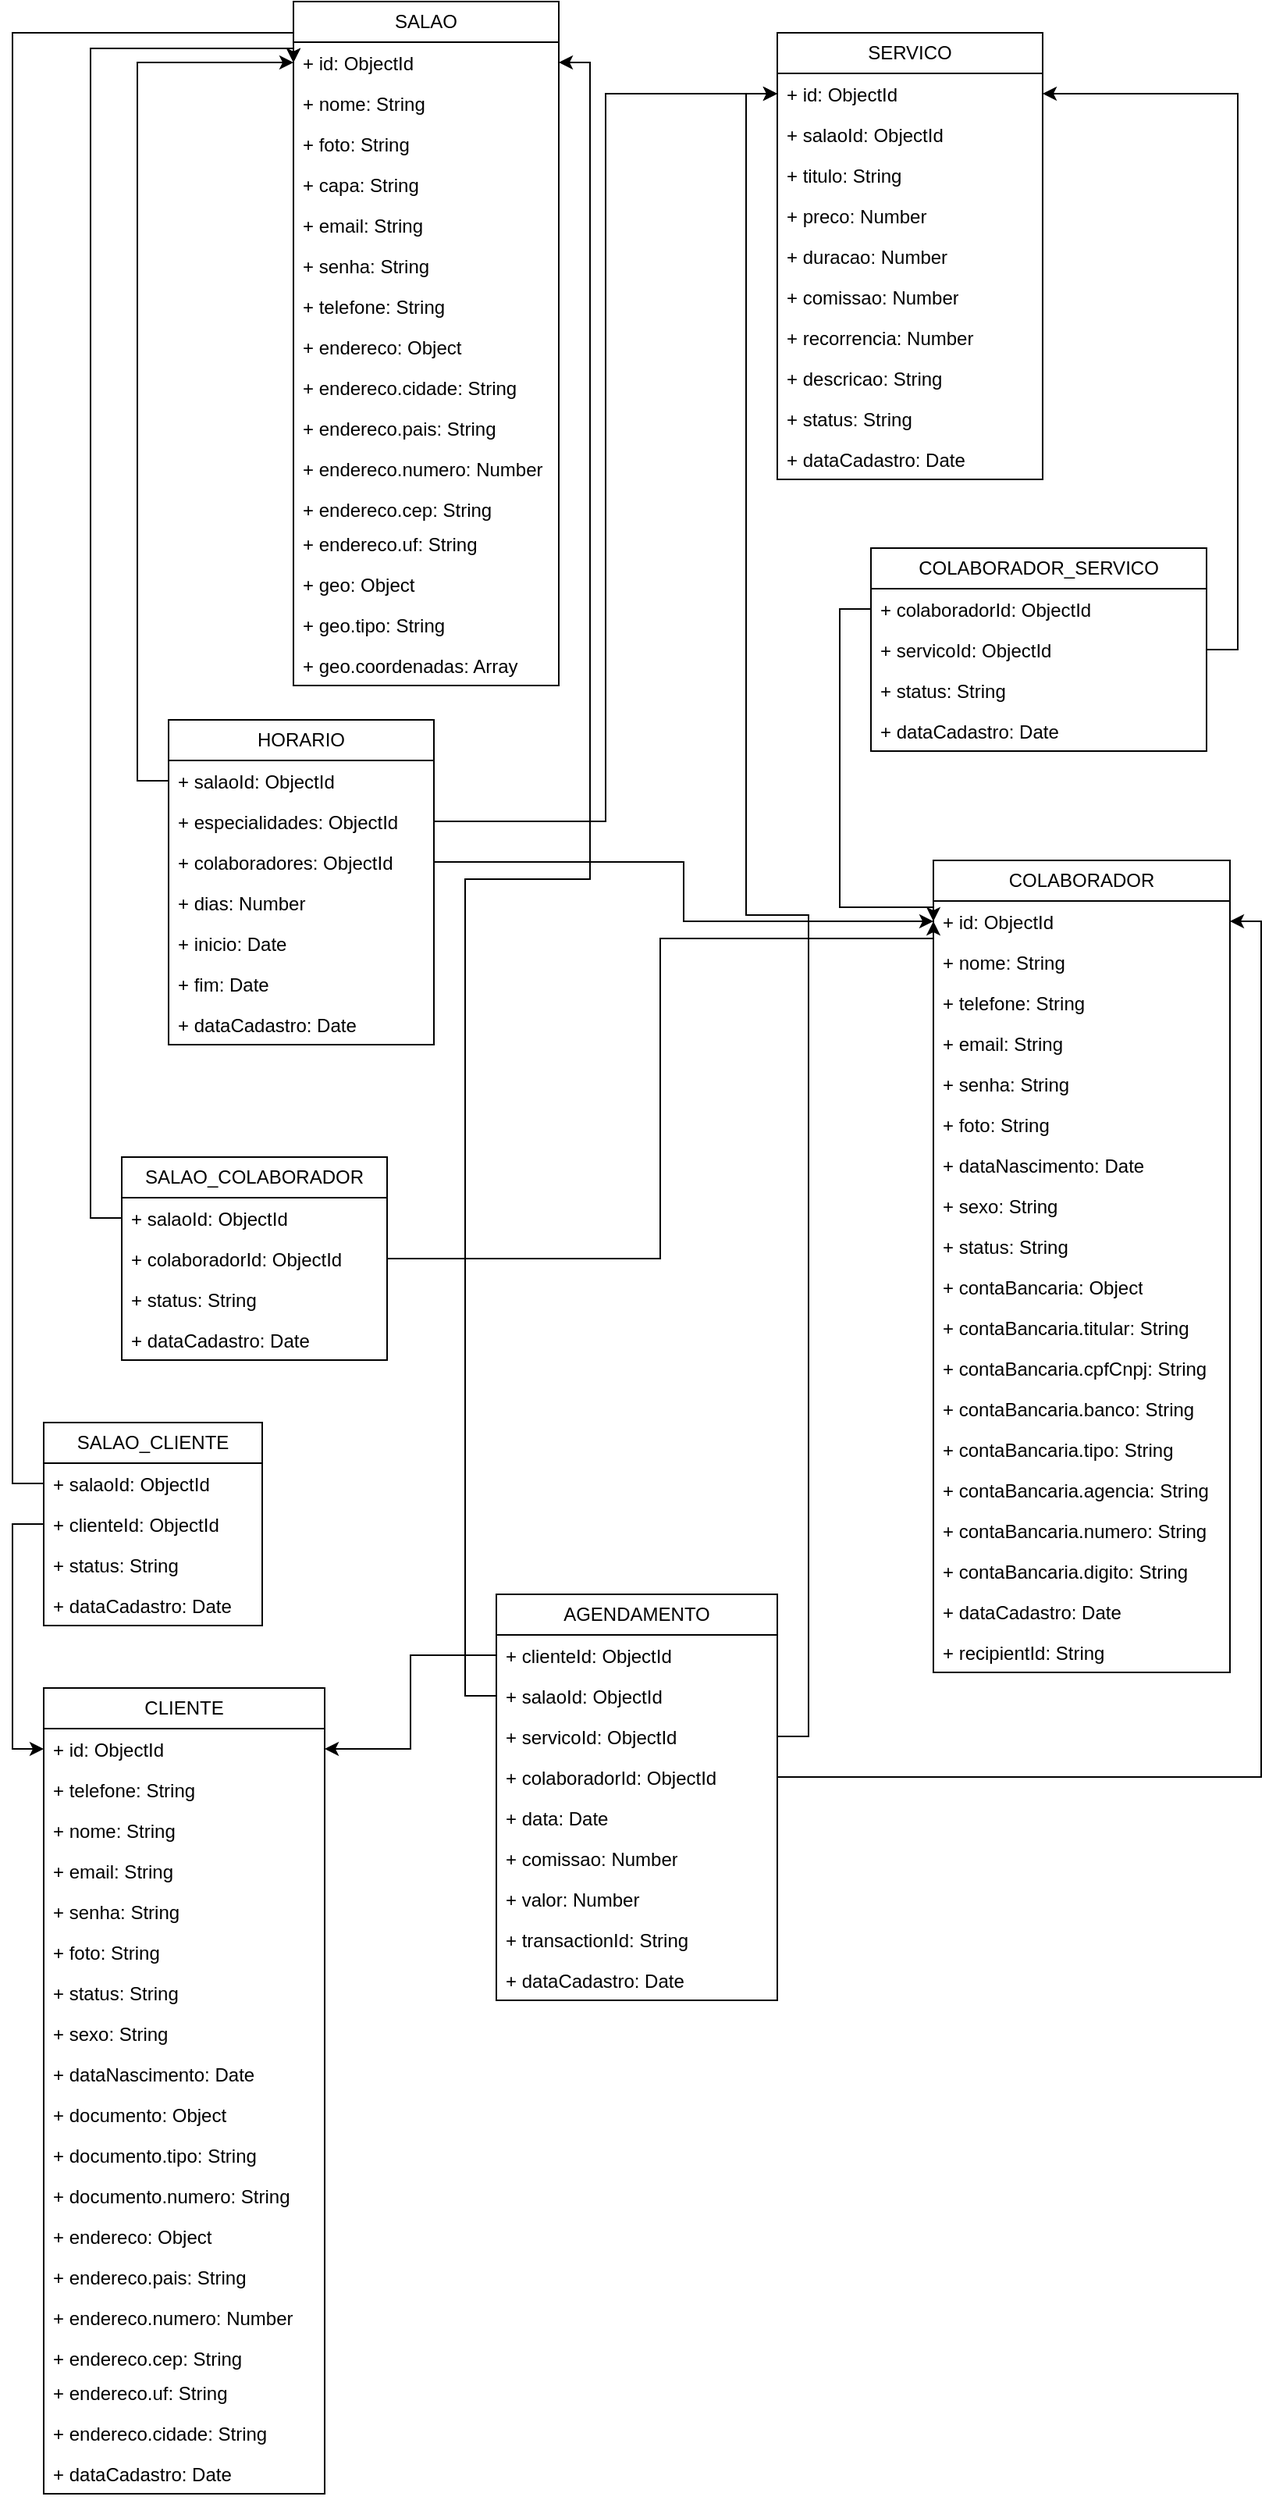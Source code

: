 <mxfile version="23.1.2" type="github">
  <diagram name="Page-1" id="jZWeaTbJpNynJn0eqFki">
    <mxGraphModel dx="1434" dy="786" grid="1" gridSize="10" guides="1" tooltips="1" connect="1" arrows="1" fold="1" page="1" pageScale="1" pageWidth="850" pageHeight="1100" math="0" shadow="0">
      <root>
        <mxCell id="0" />
        <mxCell id="1" parent="0" />
        <mxCell id="UVy5cWFNgjk9qMTo2AFf-1" value="SALAO" style="swimlane;fontStyle=0;childLayout=stackLayout;horizontal=1;startSize=26;fillColor=none;horizontalStack=0;resizeParent=1;resizeParentMax=0;resizeLast=0;collapsible=1;marginBottom=0;whiteSpace=wrap;html=1;" vertex="1" parent="1">
          <mxGeometry x="220" y="10" width="170" height="438" as="geometry" />
        </mxCell>
        <mxCell id="UVy5cWFNgjk9qMTo2AFf-2" value="+ id: ObjectId&lt;br&gt;" style="text;strokeColor=none;fillColor=none;align=left;verticalAlign=top;spacingLeft=4;spacingRight=4;overflow=hidden;rotatable=0;points=[[0,0.5],[1,0.5]];portConstraint=eastwest;whiteSpace=wrap;html=1;" vertex="1" parent="UVy5cWFNgjk9qMTo2AFf-1">
          <mxGeometry y="26" width="170" height="26" as="geometry" />
        </mxCell>
        <mxCell id="UVy5cWFNgjk9qMTo2AFf-3" value="+ nome: String&lt;br&gt;" style="text;strokeColor=none;fillColor=none;align=left;verticalAlign=top;spacingLeft=4;spacingRight=4;overflow=hidden;rotatable=0;points=[[0,0.5],[1,0.5]];portConstraint=eastwest;whiteSpace=wrap;html=1;" vertex="1" parent="UVy5cWFNgjk9qMTo2AFf-1">
          <mxGeometry y="52" width="170" height="26" as="geometry" />
        </mxCell>
        <mxCell id="UVy5cWFNgjk9qMTo2AFf-4" value="+ foto: String" style="text;strokeColor=none;fillColor=none;align=left;verticalAlign=top;spacingLeft=4;spacingRight=4;overflow=hidden;rotatable=0;points=[[0,0.5],[1,0.5]];portConstraint=eastwest;whiteSpace=wrap;html=1;" vertex="1" parent="UVy5cWFNgjk9qMTo2AFf-1">
          <mxGeometry y="78" width="170" height="26" as="geometry" />
        </mxCell>
        <mxCell id="UVy5cWFNgjk9qMTo2AFf-5" value="+ capa: String" style="text;strokeColor=none;fillColor=none;align=left;verticalAlign=top;spacingLeft=4;spacingRight=4;overflow=hidden;rotatable=0;points=[[0,0.5],[1,0.5]];portConstraint=eastwest;whiteSpace=wrap;html=1;" vertex="1" parent="UVy5cWFNgjk9qMTo2AFf-1">
          <mxGeometry y="104" width="170" height="26" as="geometry" />
        </mxCell>
        <mxCell id="UVy5cWFNgjk9qMTo2AFf-6" value="+ email: String" style="text;strokeColor=none;fillColor=none;align=left;verticalAlign=top;spacingLeft=4;spacingRight=4;overflow=hidden;rotatable=0;points=[[0,0.5],[1,0.5]];portConstraint=eastwest;whiteSpace=wrap;html=1;" vertex="1" parent="UVy5cWFNgjk9qMTo2AFf-1">
          <mxGeometry y="130" width="170" height="26" as="geometry" />
        </mxCell>
        <mxCell id="UVy5cWFNgjk9qMTo2AFf-7" value="+ senha: String" style="text;strokeColor=none;fillColor=none;align=left;verticalAlign=top;spacingLeft=4;spacingRight=4;overflow=hidden;rotatable=0;points=[[0,0.5],[1,0.5]];portConstraint=eastwest;whiteSpace=wrap;html=1;" vertex="1" parent="UVy5cWFNgjk9qMTo2AFf-1">
          <mxGeometry y="156" width="170" height="26" as="geometry" />
        </mxCell>
        <mxCell id="UVy5cWFNgjk9qMTo2AFf-8" value="+ telefone: String" style="text;strokeColor=none;fillColor=none;align=left;verticalAlign=top;spacingLeft=4;spacingRight=4;overflow=hidden;rotatable=0;points=[[0,0.5],[1,0.5]];portConstraint=eastwest;whiteSpace=wrap;html=1;" vertex="1" parent="UVy5cWFNgjk9qMTo2AFf-1">
          <mxGeometry y="182" width="170" height="26" as="geometry" />
        </mxCell>
        <mxCell id="UVy5cWFNgjk9qMTo2AFf-9" value="+ endereco: Object" style="text;strokeColor=none;fillColor=none;align=left;verticalAlign=top;spacingLeft=4;spacingRight=4;overflow=hidden;rotatable=0;points=[[0,0.5],[1,0.5]];portConstraint=eastwest;whiteSpace=wrap;html=1;" vertex="1" parent="UVy5cWFNgjk9qMTo2AFf-1">
          <mxGeometry y="208" width="170" height="26" as="geometry" />
        </mxCell>
        <mxCell id="UVy5cWFNgjk9qMTo2AFf-10" value="+ endereco.cidade: String" style="text;strokeColor=none;fillColor=none;align=left;verticalAlign=top;spacingLeft=4;spacingRight=4;overflow=hidden;rotatable=0;points=[[0,0.5],[1,0.5]];portConstraint=eastwest;whiteSpace=wrap;html=1;" vertex="1" parent="UVy5cWFNgjk9qMTo2AFf-1">
          <mxGeometry y="234" width="170" height="26" as="geometry" />
        </mxCell>
        <mxCell id="UVy5cWFNgjk9qMTo2AFf-15" value="+ endereco.pais: String" style="text;strokeColor=none;fillColor=none;align=left;verticalAlign=top;spacingLeft=4;spacingRight=4;overflow=hidden;rotatable=0;points=[[0,0.5],[1,0.5]];portConstraint=eastwest;whiteSpace=wrap;html=1;" vertex="1" parent="UVy5cWFNgjk9qMTo2AFf-1">
          <mxGeometry y="260" width="170" height="26" as="geometry" />
        </mxCell>
        <mxCell id="UVy5cWFNgjk9qMTo2AFf-14" value="+ endereco.numero: Number" style="text;strokeColor=none;fillColor=none;align=left;verticalAlign=top;spacingLeft=4;spacingRight=4;overflow=hidden;rotatable=0;points=[[0,0.5],[1,0.5]];portConstraint=eastwest;whiteSpace=wrap;html=1;" vertex="1" parent="UVy5cWFNgjk9qMTo2AFf-1">
          <mxGeometry y="286" width="170" height="26" as="geometry" />
        </mxCell>
        <mxCell id="UVy5cWFNgjk9qMTo2AFf-13" value="+ endereco.cep: String" style="text;strokeColor=none;fillColor=none;align=left;verticalAlign=top;spacingLeft=4;spacingRight=4;overflow=hidden;rotatable=0;points=[[0,0.5],[1,0.5]];portConstraint=eastwest;whiteSpace=wrap;html=1;" vertex="1" parent="UVy5cWFNgjk9qMTo2AFf-1">
          <mxGeometry y="312" width="170" height="22" as="geometry" />
        </mxCell>
        <mxCell id="UVy5cWFNgjk9qMTo2AFf-12" value="+ endereco.uf: String" style="text;strokeColor=none;fillColor=none;align=left;verticalAlign=top;spacingLeft=4;spacingRight=4;overflow=hidden;rotatable=0;points=[[0,0.5],[1,0.5]];portConstraint=eastwest;whiteSpace=wrap;html=1;" vertex="1" parent="UVy5cWFNgjk9qMTo2AFf-1">
          <mxGeometry y="334" width="170" height="26" as="geometry" />
        </mxCell>
        <mxCell id="UVy5cWFNgjk9qMTo2AFf-16" value="+ geo: Object" style="text;strokeColor=none;fillColor=none;align=left;verticalAlign=top;spacingLeft=4;spacingRight=4;overflow=hidden;rotatable=0;points=[[0,0.5],[1,0.5]];portConstraint=eastwest;whiteSpace=wrap;html=1;" vertex="1" parent="UVy5cWFNgjk9qMTo2AFf-1">
          <mxGeometry y="360" width="170" height="26" as="geometry" />
        </mxCell>
        <mxCell id="UVy5cWFNgjk9qMTo2AFf-17" value="+ geo.tipo: String" style="text;strokeColor=none;fillColor=none;align=left;verticalAlign=top;spacingLeft=4;spacingRight=4;overflow=hidden;rotatable=0;points=[[0,0.5],[1,0.5]];portConstraint=eastwest;whiteSpace=wrap;html=1;" vertex="1" parent="UVy5cWFNgjk9qMTo2AFf-1">
          <mxGeometry y="386" width="170" height="26" as="geometry" />
        </mxCell>
        <mxCell id="UVy5cWFNgjk9qMTo2AFf-18" value="+ geo.coordenadas: Array" style="text;strokeColor=none;fillColor=none;align=left;verticalAlign=top;spacingLeft=4;spacingRight=4;overflow=hidden;rotatable=0;points=[[0,0.5],[1,0.5]];portConstraint=eastwest;whiteSpace=wrap;html=1;" vertex="1" parent="UVy5cWFNgjk9qMTo2AFf-1">
          <mxGeometry y="412" width="170" height="26" as="geometry" />
        </mxCell>
        <mxCell id="UVy5cWFNgjk9qMTo2AFf-19" value="COLABORADOR" style="swimlane;fontStyle=0;childLayout=stackLayout;horizontal=1;startSize=26;fillColor=none;horizontalStack=0;resizeParent=1;resizeParentMax=0;resizeLast=0;collapsible=1;marginBottom=0;whiteSpace=wrap;html=1;" vertex="1" parent="1">
          <mxGeometry x="630" y="560" width="190" height="520" as="geometry" />
        </mxCell>
        <mxCell id="UVy5cWFNgjk9qMTo2AFf-20" value="+ id: ObjectId" style="text;strokeColor=none;fillColor=none;align=left;verticalAlign=top;spacingLeft=4;spacingRight=4;overflow=hidden;rotatable=0;points=[[0,0.5],[1,0.5]];portConstraint=eastwest;whiteSpace=wrap;html=1;" vertex="1" parent="UVy5cWFNgjk9qMTo2AFf-19">
          <mxGeometry y="26" width="190" height="26" as="geometry" />
        </mxCell>
        <mxCell id="UVy5cWFNgjk9qMTo2AFf-21" value="+ nome: String" style="text;strokeColor=none;fillColor=none;align=left;verticalAlign=top;spacingLeft=4;spacingRight=4;overflow=hidden;rotatable=0;points=[[0,0.5],[1,0.5]];portConstraint=eastwest;whiteSpace=wrap;html=1;" vertex="1" parent="UVy5cWFNgjk9qMTo2AFf-19">
          <mxGeometry y="52" width="190" height="26" as="geometry" />
        </mxCell>
        <mxCell id="UVy5cWFNgjk9qMTo2AFf-22" value="+ telefone: String" style="text;strokeColor=none;fillColor=none;align=left;verticalAlign=top;spacingLeft=4;spacingRight=4;overflow=hidden;rotatable=0;points=[[0,0.5],[1,0.5]];portConstraint=eastwest;whiteSpace=wrap;html=1;" vertex="1" parent="UVy5cWFNgjk9qMTo2AFf-19">
          <mxGeometry y="78" width="190" height="26" as="geometry" />
        </mxCell>
        <mxCell id="UVy5cWFNgjk9qMTo2AFf-23" value="+ email: String" style="text;strokeColor=none;fillColor=none;align=left;verticalAlign=top;spacingLeft=4;spacingRight=4;overflow=hidden;rotatable=0;points=[[0,0.5],[1,0.5]];portConstraint=eastwest;whiteSpace=wrap;html=1;" vertex="1" parent="UVy5cWFNgjk9qMTo2AFf-19">
          <mxGeometry y="104" width="190" height="26" as="geometry" />
        </mxCell>
        <mxCell id="UVy5cWFNgjk9qMTo2AFf-24" value="+ senha: String" style="text;strokeColor=none;fillColor=none;align=left;verticalAlign=top;spacingLeft=4;spacingRight=4;overflow=hidden;rotatable=0;points=[[0,0.5],[1,0.5]];portConstraint=eastwest;whiteSpace=wrap;html=1;" vertex="1" parent="UVy5cWFNgjk9qMTo2AFf-19">
          <mxGeometry y="130" width="190" height="26" as="geometry" />
        </mxCell>
        <mxCell id="UVy5cWFNgjk9qMTo2AFf-25" value="+ foto: String" style="text;strokeColor=none;fillColor=none;align=left;verticalAlign=top;spacingLeft=4;spacingRight=4;overflow=hidden;rotatable=0;points=[[0,0.5],[1,0.5]];portConstraint=eastwest;whiteSpace=wrap;html=1;" vertex="1" parent="UVy5cWFNgjk9qMTo2AFf-19">
          <mxGeometry y="156" width="190" height="26" as="geometry" />
        </mxCell>
        <mxCell id="UVy5cWFNgjk9qMTo2AFf-26" value="+ dataNascimento: Date" style="text;strokeColor=none;fillColor=none;align=left;verticalAlign=top;spacingLeft=4;spacingRight=4;overflow=hidden;rotatable=0;points=[[0,0.5],[1,0.5]];portConstraint=eastwest;whiteSpace=wrap;html=1;" vertex="1" parent="UVy5cWFNgjk9qMTo2AFf-19">
          <mxGeometry y="182" width="190" height="26" as="geometry" />
        </mxCell>
        <mxCell id="UVy5cWFNgjk9qMTo2AFf-27" value="+ sexo: String" style="text;strokeColor=none;fillColor=none;align=left;verticalAlign=top;spacingLeft=4;spacingRight=4;overflow=hidden;rotatable=0;points=[[0,0.5],[1,0.5]];portConstraint=eastwest;whiteSpace=wrap;html=1;" vertex="1" parent="UVy5cWFNgjk9qMTo2AFf-19">
          <mxGeometry y="208" width="190" height="26" as="geometry" />
        </mxCell>
        <mxCell id="UVy5cWFNgjk9qMTo2AFf-28" value="+ status: String" style="text;strokeColor=none;fillColor=none;align=left;verticalAlign=top;spacingLeft=4;spacingRight=4;overflow=hidden;rotatable=0;points=[[0,0.5],[1,0.5]];portConstraint=eastwest;whiteSpace=wrap;html=1;" vertex="1" parent="UVy5cWFNgjk9qMTo2AFf-19">
          <mxGeometry y="234" width="190" height="26" as="geometry" />
        </mxCell>
        <mxCell id="UVy5cWFNgjk9qMTo2AFf-29" value="+ contaBancaria: Object" style="text;strokeColor=none;fillColor=none;align=left;verticalAlign=top;spacingLeft=4;spacingRight=4;overflow=hidden;rotatable=0;points=[[0,0.5],[1,0.5]];portConstraint=eastwest;whiteSpace=wrap;html=1;" vertex="1" parent="UVy5cWFNgjk9qMTo2AFf-19">
          <mxGeometry y="260" width="190" height="26" as="geometry" />
        </mxCell>
        <mxCell id="UVy5cWFNgjk9qMTo2AFf-30" value="+ contaBancaria.titular: String" style="text;strokeColor=none;fillColor=none;align=left;verticalAlign=top;spacingLeft=4;spacingRight=4;overflow=hidden;rotatable=0;points=[[0,0.5],[1,0.5]];portConstraint=eastwest;whiteSpace=wrap;html=1;" vertex="1" parent="UVy5cWFNgjk9qMTo2AFf-19">
          <mxGeometry y="286" width="190" height="26" as="geometry" />
        </mxCell>
        <mxCell id="UVy5cWFNgjk9qMTo2AFf-31" value="+ contaBancaria.cpfCnpj: String" style="text;strokeColor=none;fillColor=none;align=left;verticalAlign=top;spacingLeft=4;spacingRight=4;overflow=hidden;rotatable=0;points=[[0,0.5],[1,0.5]];portConstraint=eastwest;whiteSpace=wrap;html=1;" vertex="1" parent="UVy5cWFNgjk9qMTo2AFf-19">
          <mxGeometry y="312" width="190" height="26" as="geometry" />
        </mxCell>
        <mxCell id="UVy5cWFNgjk9qMTo2AFf-32" value="+ contaBancaria.banco: String" style="text;strokeColor=none;fillColor=none;align=left;verticalAlign=top;spacingLeft=4;spacingRight=4;overflow=hidden;rotatable=0;points=[[0,0.5],[1,0.5]];portConstraint=eastwest;whiteSpace=wrap;html=1;" vertex="1" parent="UVy5cWFNgjk9qMTo2AFf-19">
          <mxGeometry y="338" width="190" height="26" as="geometry" />
        </mxCell>
        <mxCell id="UVy5cWFNgjk9qMTo2AFf-33" value="+ contaBancaria.tipo: String" style="text;strokeColor=none;fillColor=none;align=left;verticalAlign=top;spacingLeft=4;spacingRight=4;overflow=hidden;rotatable=0;points=[[0,0.5],[1,0.5]];portConstraint=eastwest;whiteSpace=wrap;html=1;" vertex="1" parent="UVy5cWFNgjk9qMTo2AFf-19">
          <mxGeometry y="364" width="190" height="26" as="geometry" />
        </mxCell>
        <mxCell id="UVy5cWFNgjk9qMTo2AFf-34" value="+ contaBancaria.agencia: String" style="text;strokeColor=none;fillColor=none;align=left;verticalAlign=top;spacingLeft=4;spacingRight=4;overflow=hidden;rotatable=0;points=[[0,0.5],[1,0.5]];portConstraint=eastwest;whiteSpace=wrap;html=1;" vertex="1" parent="UVy5cWFNgjk9qMTo2AFf-19">
          <mxGeometry y="390" width="190" height="26" as="geometry" />
        </mxCell>
        <mxCell id="UVy5cWFNgjk9qMTo2AFf-35" value="+ contaBancaria.numero: String" style="text;strokeColor=none;fillColor=none;align=left;verticalAlign=top;spacingLeft=4;spacingRight=4;overflow=hidden;rotatable=0;points=[[0,0.5],[1,0.5]];portConstraint=eastwest;whiteSpace=wrap;html=1;" vertex="1" parent="UVy5cWFNgjk9qMTo2AFf-19">
          <mxGeometry y="416" width="190" height="26" as="geometry" />
        </mxCell>
        <mxCell id="UVy5cWFNgjk9qMTo2AFf-36" value="+ contaBancaria.digito: String" style="text;strokeColor=none;fillColor=none;align=left;verticalAlign=top;spacingLeft=4;spacingRight=4;overflow=hidden;rotatable=0;points=[[0,0.5],[1,0.5]];portConstraint=eastwest;whiteSpace=wrap;html=1;" vertex="1" parent="UVy5cWFNgjk9qMTo2AFf-19">
          <mxGeometry y="442" width="190" height="26" as="geometry" />
        </mxCell>
        <mxCell id="UVy5cWFNgjk9qMTo2AFf-37" value="+ dataCadastro: Date" style="text;strokeColor=none;fillColor=none;align=left;verticalAlign=top;spacingLeft=4;spacingRight=4;overflow=hidden;rotatable=0;points=[[0,0.5],[1,0.5]];portConstraint=eastwest;whiteSpace=wrap;html=1;" vertex="1" parent="UVy5cWFNgjk9qMTo2AFf-19">
          <mxGeometry y="468" width="190" height="26" as="geometry" />
        </mxCell>
        <mxCell id="UVy5cWFNgjk9qMTo2AFf-38" value="+ recipientId: String" style="text;strokeColor=none;fillColor=none;align=left;verticalAlign=top;spacingLeft=4;spacingRight=4;overflow=hidden;rotatable=0;points=[[0,0.5],[1,0.5]];portConstraint=eastwest;whiteSpace=wrap;html=1;" vertex="1" parent="UVy5cWFNgjk9qMTo2AFf-19">
          <mxGeometry y="494" width="190" height="26" as="geometry" />
        </mxCell>
        <mxCell id="UVy5cWFNgjk9qMTo2AFf-39" value="SERVICO" style="swimlane;fontStyle=0;childLayout=stackLayout;horizontal=1;startSize=26;fillColor=none;horizontalStack=0;resizeParent=1;resizeParentMax=0;resizeLast=0;collapsible=1;marginBottom=0;whiteSpace=wrap;html=1;" vertex="1" parent="1">
          <mxGeometry x="530" y="30" width="170" height="286" as="geometry" />
        </mxCell>
        <mxCell id="UVy5cWFNgjk9qMTo2AFf-40" value="+ id: ObjectId" style="text;strokeColor=none;fillColor=none;align=left;verticalAlign=top;spacingLeft=4;spacingRight=4;overflow=hidden;rotatable=0;points=[[0,0.5],[1,0.5]];portConstraint=eastwest;whiteSpace=wrap;html=1;" vertex="1" parent="UVy5cWFNgjk9qMTo2AFf-39">
          <mxGeometry y="26" width="170" height="26" as="geometry" />
        </mxCell>
        <mxCell id="UVy5cWFNgjk9qMTo2AFf-41" value="+ salaoId: ObjectId" style="text;strokeColor=none;fillColor=none;align=left;verticalAlign=top;spacingLeft=4;spacingRight=4;overflow=hidden;rotatable=0;points=[[0,0.5],[1,0.5]];portConstraint=eastwest;whiteSpace=wrap;html=1;" vertex="1" parent="UVy5cWFNgjk9qMTo2AFf-39">
          <mxGeometry y="52" width="170" height="26" as="geometry" />
        </mxCell>
        <mxCell id="UVy5cWFNgjk9qMTo2AFf-42" value="+ titulo: String" style="text;strokeColor=none;fillColor=none;align=left;verticalAlign=top;spacingLeft=4;spacingRight=4;overflow=hidden;rotatable=0;points=[[0,0.5],[1,0.5]];portConstraint=eastwest;whiteSpace=wrap;html=1;" vertex="1" parent="UVy5cWFNgjk9qMTo2AFf-39">
          <mxGeometry y="78" width="170" height="26" as="geometry" />
        </mxCell>
        <mxCell id="UVy5cWFNgjk9qMTo2AFf-43" value="+ preco: Number" style="text;strokeColor=none;fillColor=none;align=left;verticalAlign=top;spacingLeft=4;spacingRight=4;overflow=hidden;rotatable=0;points=[[0,0.5],[1,0.5]];portConstraint=eastwest;whiteSpace=wrap;html=1;" vertex="1" parent="UVy5cWFNgjk9qMTo2AFf-39">
          <mxGeometry y="104" width="170" height="26" as="geometry" />
        </mxCell>
        <mxCell id="UVy5cWFNgjk9qMTo2AFf-44" value="+ duracao: Number" style="text;strokeColor=none;fillColor=none;align=left;verticalAlign=top;spacingLeft=4;spacingRight=4;overflow=hidden;rotatable=0;points=[[0,0.5],[1,0.5]];portConstraint=eastwest;whiteSpace=wrap;html=1;" vertex="1" parent="UVy5cWFNgjk9qMTo2AFf-39">
          <mxGeometry y="130" width="170" height="26" as="geometry" />
        </mxCell>
        <mxCell id="UVy5cWFNgjk9qMTo2AFf-45" value="+ comissao: Number" style="text;strokeColor=none;fillColor=none;align=left;verticalAlign=top;spacingLeft=4;spacingRight=4;overflow=hidden;rotatable=0;points=[[0,0.5],[1,0.5]];portConstraint=eastwest;whiteSpace=wrap;html=1;" vertex="1" parent="UVy5cWFNgjk9qMTo2AFf-39">
          <mxGeometry y="156" width="170" height="26" as="geometry" />
        </mxCell>
        <mxCell id="UVy5cWFNgjk9qMTo2AFf-46" value="+ recorrencia: Number" style="text;strokeColor=none;fillColor=none;align=left;verticalAlign=top;spacingLeft=4;spacingRight=4;overflow=hidden;rotatable=0;points=[[0,0.5],[1,0.5]];portConstraint=eastwest;whiteSpace=wrap;html=1;" vertex="1" parent="UVy5cWFNgjk9qMTo2AFf-39">
          <mxGeometry y="182" width="170" height="26" as="geometry" />
        </mxCell>
        <mxCell id="UVy5cWFNgjk9qMTo2AFf-47" value="+ descricao: String" style="text;strokeColor=none;fillColor=none;align=left;verticalAlign=top;spacingLeft=4;spacingRight=4;overflow=hidden;rotatable=0;points=[[0,0.5],[1,0.5]];portConstraint=eastwest;whiteSpace=wrap;html=1;" vertex="1" parent="UVy5cWFNgjk9qMTo2AFf-39">
          <mxGeometry y="208" width="170" height="26" as="geometry" />
        </mxCell>
        <mxCell id="UVy5cWFNgjk9qMTo2AFf-48" value="+ status: String" style="text;strokeColor=none;fillColor=none;align=left;verticalAlign=top;spacingLeft=4;spacingRight=4;overflow=hidden;rotatable=0;points=[[0,0.5],[1,0.5]];portConstraint=eastwest;whiteSpace=wrap;html=1;" vertex="1" parent="UVy5cWFNgjk9qMTo2AFf-39">
          <mxGeometry y="234" width="170" height="26" as="geometry" />
        </mxCell>
        <mxCell id="UVy5cWFNgjk9qMTo2AFf-49" value="+ dataCadastro: Date" style="text;strokeColor=none;fillColor=none;align=left;verticalAlign=top;spacingLeft=4;spacingRight=4;overflow=hidden;rotatable=0;points=[[0,0.5],[1,0.5]];portConstraint=eastwest;whiteSpace=wrap;html=1;" vertex="1" parent="UVy5cWFNgjk9qMTo2AFf-39">
          <mxGeometry y="260" width="170" height="26" as="geometry" />
        </mxCell>
        <mxCell id="UVy5cWFNgjk9qMTo2AFf-50" value="HORARIO" style="swimlane;fontStyle=0;childLayout=stackLayout;horizontal=1;startSize=26;fillColor=none;horizontalStack=0;resizeParent=1;resizeParentMax=0;resizeLast=0;collapsible=1;marginBottom=0;whiteSpace=wrap;html=1;" vertex="1" parent="1">
          <mxGeometry x="140" y="470" width="170" height="208" as="geometry" />
        </mxCell>
        <mxCell id="UVy5cWFNgjk9qMTo2AFf-51" value="+ salaoId: ObjectId" style="text;strokeColor=none;fillColor=none;align=left;verticalAlign=top;spacingLeft=4;spacingRight=4;overflow=hidden;rotatable=0;points=[[0,0.5],[1,0.5]];portConstraint=eastwest;whiteSpace=wrap;html=1;" vertex="1" parent="UVy5cWFNgjk9qMTo2AFf-50">
          <mxGeometry y="26" width="170" height="26" as="geometry" />
        </mxCell>
        <mxCell id="UVy5cWFNgjk9qMTo2AFf-52" value="+ especialidades: ObjectId" style="text;strokeColor=none;fillColor=none;align=left;verticalAlign=top;spacingLeft=4;spacingRight=4;overflow=hidden;rotatable=0;points=[[0,0.5],[1,0.5]];portConstraint=eastwest;whiteSpace=wrap;html=1;" vertex="1" parent="UVy5cWFNgjk9qMTo2AFf-50">
          <mxGeometry y="52" width="170" height="26" as="geometry" />
        </mxCell>
        <mxCell id="UVy5cWFNgjk9qMTo2AFf-53" value="+ colaboradores: ObjectId" style="text;strokeColor=none;fillColor=none;align=left;verticalAlign=top;spacingLeft=4;spacingRight=4;overflow=hidden;rotatable=0;points=[[0,0.5],[1,0.5]];portConstraint=eastwest;whiteSpace=wrap;html=1;" vertex="1" parent="UVy5cWFNgjk9qMTo2AFf-50">
          <mxGeometry y="78" width="170" height="26" as="geometry" />
        </mxCell>
        <mxCell id="UVy5cWFNgjk9qMTo2AFf-54" value="+ dias: Number" style="text;strokeColor=none;fillColor=none;align=left;verticalAlign=top;spacingLeft=4;spacingRight=4;overflow=hidden;rotatable=0;points=[[0,0.5],[1,0.5]];portConstraint=eastwest;whiteSpace=wrap;html=1;" vertex="1" parent="UVy5cWFNgjk9qMTo2AFf-50">
          <mxGeometry y="104" width="170" height="26" as="geometry" />
        </mxCell>
        <mxCell id="UVy5cWFNgjk9qMTo2AFf-55" value="+ inicio: Date" style="text;strokeColor=none;fillColor=none;align=left;verticalAlign=top;spacingLeft=4;spacingRight=4;overflow=hidden;rotatable=0;points=[[0,0.5],[1,0.5]];portConstraint=eastwest;whiteSpace=wrap;html=1;" vertex="1" parent="UVy5cWFNgjk9qMTo2AFf-50">
          <mxGeometry y="130" width="170" height="26" as="geometry" />
        </mxCell>
        <mxCell id="UVy5cWFNgjk9qMTo2AFf-56" value="+ fim: Date" style="text;strokeColor=none;fillColor=none;align=left;verticalAlign=top;spacingLeft=4;spacingRight=4;overflow=hidden;rotatable=0;points=[[0,0.5],[1,0.5]];portConstraint=eastwest;whiteSpace=wrap;html=1;" vertex="1" parent="UVy5cWFNgjk9qMTo2AFf-50">
          <mxGeometry y="156" width="170" height="26" as="geometry" />
        </mxCell>
        <mxCell id="UVy5cWFNgjk9qMTo2AFf-57" value="+ dataCadastro: Date" style="text;strokeColor=none;fillColor=none;align=left;verticalAlign=top;spacingLeft=4;spacingRight=4;overflow=hidden;rotatable=0;points=[[0,0.5],[1,0.5]];portConstraint=eastwest;whiteSpace=wrap;html=1;" vertex="1" parent="UVy5cWFNgjk9qMTo2AFf-50">
          <mxGeometry y="182" width="170" height="26" as="geometry" />
        </mxCell>
        <mxCell id="UVy5cWFNgjk9qMTo2AFf-60" style="edgeStyle=orthogonalEdgeStyle;rounded=0;orthogonalLoop=1;jettySize=auto;html=1;exitX=1;exitY=0.5;exitDx=0;exitDy=0;entryX=0;entryY=0.5;entryDx=0;entryDy=0;" edge="1" parent="1" source="UVy5cWFNgjk9qMTo2AFf-52" target="UVy5cWFNgjk9qMTo2AFf-40">
          <mxGeometry relative="1" as="geometry" />
        </mxCell>
        <mxCell id="UVy5cWFNgjk9qMTo2AFf-61" style="edgeStyle=orthogonalEdgeStyle;rounded=0;orthogonalLoop=1;jettySize=auto;html=1;exitX=1;exitY=0.5;exitDx=0;exitDy=0;entryX=0;entryY=0.5;entryDx=0;entryDy=0;" edge="1" parent="1" source="UVy5cWFNgjk9qMTo2AFf-53" target="UVy5cWFNgjk9qMTo2AFf-20">
          <mxGeometry relative="1" as="geometry" />
        </mxCell>
        <mxCell id="UVy5cWFNgjk9qMTo2AFf-62" style="edgeStyle=orthogonalEdgeStyle;rounded=0;orthogonalLoop=1;jettySize=auto;html=1;exitX=0;exitY=0.5;exitDx=0;exitDy=0;" edge="1" parent="1" source="UVy5cWFNgjk9qMTo2AFf-51" target="UVy5cWFNgjk9qMTo2AFf-2">
          <mxGeometry relative="1" as="geometry" />
        </mxCell>
        <mxCell id="UVy5cWFNgjk9qMTo2AFf-63" value="SALAO_COLABORADOR" style="swimlane;fontStyle=0;childLayout=stackLayout;horizontal=1;startSize=26;fillColor=none;horizontalStack=0;resizeParent=1;resizeParentMax=0;resizeLast=0;collapsible=1;marginBottom=0;whiteSpace=wrap;html=1;" vertex="1" parent="1">
          <mxGeometry x="110" y="750" width="170" height="130" as="geometry" />
        </mxCell>
        <mxCell id="UVy5cWFNgjk9qMTo2AFf-64" value="+ salaoId: ObjectId" style="text;strokeColor=none;fillColor=none;align=left;verticalAlign=top;spacingLeft=4;spacingRight=4;overflow=hidden;rotatable=0;points=[[0,0.5],[1,0.5]];portConstraint=eastwest;whiteSpace=wrap;html=1;" vertex="1" parent="UVy5cWFNgjk9qMTo2AFf-63">
          <mxGeometry y="26" width="170" height="26" as="geometry" />
        </mxCell>
        <mxCell id="UVy5cWFNgjk9qMTo2AFf-65" value="+ colaboradorId: ObjectId" style="text;strokeColor=none;fillColor=none;align=left;verticalAlign=top;spacingLeft=4;spacingRight=4;overflow=hidden;rotatable=0;points=[[0,0.5],[1,0.5]];portConstraint=eastwest;whiteSpace=wrap;html=1;" vertex="1" parent="UVy5cWFNgjk9qMTo2AFf-63">
          <mxGeometry y="52" width="170" height="26" as="geometry" />
        </mxCell>
        <mxCell id="UVy5cWFNgjk9qMTo2AFf-66" value="+ status: String" style="text;strokeColor=none;fillColor=none;align=left;verticalAlign=top;spacingLeft=4;spacingRight=4;overflow=hidden;rotatable=0;points=[[0,0.5],[1,0.5]];portConstraint=eastwest;whiteSpace=wrap;html=1;" vertex="1" parent="UVy5cWFNgjk9qMTo2AFf-63">
          <mxGeometry y="78" width="170" height="26" as="geometry" />
        </mxCell>
        <mxCell id="UVy5cWFNgjk9qMTo2AFf-67" value="+ dataCadastro: Date" style="text;strokeColor=none;fillColor=none;align=left;verticalAlign=top;spacingLeft=4;spacingRight=4;overflow=hidden;rotatable=0;points=[[0,0.5],[1,0.5]];portConstraint=eastwest;whiteSpace=wrap;html=1;" vertex="1" parent="UVy5cWFNgjk9qMTo2AFf-63">
          <mxGeometry y="104" width="170" height="26" as="geometry" />
        </mxCell>
        <mxCell id="UVy5cWFNgjk9qMTo2AFf-68" style="edgeStyle=orthogonalEdgeStyle;rounded=0;orthogonalLoop=1;jettySize=auto;html=1;exitX=0;exitY=0.5;exitDx=0;exitDy=0;entryX=0;entryY=0.5;entryDx=0;entryDy=0;" edge="1" parent="1" source="UVy5cWFNgjk9qMTo2AFf-64" target="UVy5cWFNgjk9qMTo2AFf-2">
          <mxGeometry relative="1" as="geometry">
            <Array as="points">
              <mxPoint x="90" y="789" />
              <mxPoint x="90" y="40" />
              <mxPoint x="220" y="40" />
            </Array>
          </mxGeometry>
        </mxCell>
        <mxCell id="UVy5cWFNgjk9qMTo2AFf-69" style="edgeStyle=orthogonalEdgeStyle;rounded=0;orthogonalLoop=1;jettySize=auto;html=1;exitX=1;exitY=0.5;exitDx=0;exitDy=0;entryX=0;entryY=0.5;entryDx=0;entryDy=0;" edge="1" parent="1" source="UVy5cWFNgjk9qMTo2AFf-65" target="UVy5cWFNgjk9qMTo2AFf-20">
          <mxGeometry relative="1" as="geometry">
            <Array as="points">
              <mxPoint x="455" y="815" />
              <mxPoint x="455" y="610" />
              <mxPoint x="630" y="610" />
            </Array>
          </mxGeometry>
        </mxCell>
        <mxCell id="UVy5cWFNgjk9qMTo2AFf-70" value="COLABORADOR_SERVICO" style="swimlane;fontStyle=0;childLayout=stackLayout;horizontal=1;startSize=26;fillColor=none;horizontalStack=0;resizeParent=1;resizeParentMax=0;resizeLast=0;collapsible=1;marginBottom=0;whiteSpace=wrap;html=1;" vertex="1" parent="1">
          <mxGeometry x="590" y="360" width="215" height="130" as="geometry" />
        </mxCell>
        <mxCell id="UVy5cWFNgjk9qMTo2AFf-71" value="+ colaboradorId: ObjectId" style="text;strokeColor=none;fillColor=none;align=left;verticalAlign=top;spacingLeft=4;spacingRight=4;overflow=hidden;rotatable=0;points=[[0,0.5],[1,0.5]];portConstraint=eastwest;whiteSpace=wrap;html=1;" vertex="1" parent="UVy5cWFNgjk9qMTo2AFf-70">
          <mxGeometry y="26" width="215" height="26" as="geometry" />
        </mxCell>
        <mxCell id="UVy5cWFNgjk9qMTo2AFf-72" value="+ servicoId: ObjectId" style="text;strokeColor=none;fillColor=none;align=left;verticalAlign=top;spacingLeft=4;spacingRight=4;overflow=hidden;rotatable=0;points=[[0,0.5],[1,0.5]];portConstraint=eastwest;whiteSpace=wrap;html=1;" vertex="1" parent="UVy5cWFNgjk9qMTo2AFf-70">
          <mxGeometry y="52" width="215" height="26" as="geometry" />
        </mxCell>
        <mxCell id="UVy5cWFNgjk9qMTo2AFf-73" value="+ status: String" style="text;strokeColor=none;fillColor=none;align=left;verticalAlign=top;spacingLeft=4;spacingRight=4;overflow=hidden;rotatable=0;points=[[0,0.5],[1,0.5]];portConstraint=eastwest;whiteSpace=wrap;html=1;" vertex="1" parent="UVy5cWFNgjk9qMTo2AFf-70">
          <mxGeometry y="78" width="215" height="26" as="geometry" />
        </mxCell>
        <mxCell id="UVy5cWFNgjk9qMTo2AFf-74" value="+ dataCadastro: Date" style="text;strokeColor=none;fillColor=none;align=left;verticalAlign=top;spacingLeft=4;spacingRight=4;overflow=hidden;rotatable=0;points=[[0,0.5],[1,0.5]];portConstraint=eastwest;whiteSpace=wrap;html=1;" vertex="1" parent="UVy5cWFNgjk9qMTo2AFf-70">
          <mxGeometry y="104" width="215" height="26" as="geometry" />
        </mxCell>
        <mxCell id="UVy5cWFNgjk9qMTo2AFf-76" style="edgeStyle=orthogonalEdgeStyle;rounded=0;orthogonalLoop=1;jettySize=auto;html=1;exitX=1;exitY=0.5;exitDx=0;exitDy=0;entryX=1;entryY=0.5;entryDx=0;entryDy=0;" edge="1" parent="1" source="UVy5cWFNgjk9qMTo2AFf-72" target="UVy5cWFNgjk9qMTo2AFf-40">
          <mxGeometry relative="1" as="geometry" />
        </mxCell>
        <mxCell id="UVy5cWFNgjk9qMTo2AFf-77" style="edgeStyle=orthogonalEdgeStyle;rounded=0;orthogonalLoop=1;jettySize=auto;html=1;exitX=0;exitY=0.5;exitDx=0;exitDy=0;entryX=0;entryY=0.5;entryDx=0;entryDy=0;" edge="1" parent="1" source="UVy5cWFNgjk9qMTo2AFf-71" target="UVy5cWFNgjk9qMTo2AFf-20">
          <mxGeometry relative="1" as="geometry">
            <Array as="points">
              <mxPoint x="570" y="399" />
              <mxPoint x="570" y="590" />
              <mxPoint x="630" y="590" />
            </Array>
          </mxGeometry>
        </mxCell>
        <mxCell id="UVy5cWFNgjk9qMTo2AFf-78" value="SALAO_CLIENTE" style="swimlane;fontStyle=0;childLayout=stackLayout;horizontal=1;startSize=26;fillColor=none;horizontalStack=0;resizeParent=1;resizeParentMax=0;resizeLast=0;collapsible=1;marginBottom=0;whiteSpace=wrap;html=1;" vertex="1" parent="1">
          <mxGeometry x="60" y="920" width="140" height="130" as="geometry" />
        </mxCell>
        <mxCell id="UVy5cWFNgjk9qMTo2AFf-79" value="+ salaoId: ObjectId" style="text;strokeColor=none;fillColor=none;align=left;verticalAlign=top;spacingLeft=4;spacingRight=4;overflow=hidden;rotatable=0;points=[[0,0.5],[1,0.5]];portConstraint=eastwest;whiteSpace=wrap;html=1;" vertex="1" parent="UVy5cWFNgjk9qMTo2AFf-78">
          <mxGeometry y="26" width="140" height="26" as="geometry" />
        </mxCell>
        <mxCell id="UVy5cWFNgjk9qMTo2AFf-80" value="+ clienteId: ObjectId" style="text;strokeColor=none;fillColor=none;align=left;verticalAlign=top;spacingLeft=4;spacingRight=4;overflow=hidden;rotatable=0;points=[[0,0.5],[1,0.5]];portConstraint=eastwest;whiteSpace=wrap;html=1;" vertex="1" parent="UVy5cWFNgjk9qMTo2AFf-78">
          <mxGeometry y="52" width="140" height="26" as="geometry" />
        </mxCell>
        <mxCell id="UVy5cWFNgjk9qMTo2AFf-126" value="+ status: String" style="text;strokeColor=none;fillColor=none;align=left;verticalAlign=top;spacingLeft=4;spacingRight=4;overflow=hidden;rotatable=0;points=[[0,0.5],[1,0.5]];portConstraint=eastwest;whiteSpace=wrap;html=1;" vertex="1" parent="UVy5cWFNgjk9qMTo2AFf-78">
          <mxGeometry y="78" width="140" height="26" as="geometry" />
        </mxCell>
        <mxCell id="UVy5cWFNgjk9qMTo2AFf-81" value="+ dataCadastro: Date" style="text;strokeColor=none;fillColor=none;align=left;verticalAlign=top;spacingLeft=4;spacingRight=4;overflow=hidden;rotatable=0;points=[[0,0.5],[1,0.5]];portConstraint=eastwest;whiteSpace=wrap;html=1;" vertex="1" parent="UVy5cWFNgjk9qMTo2AFf-78">
          <mxGeometry y="104" width="140" height="26" as="geometry" />
        </mxCell>
        <mxCell id="UVy5cWFNgjk9qMTo2AFf-82" value="CLIENTE" style="swimlane;fontStyle=0;childLayout=stackLayout;horizontal=1;startSize=26;fillColor=none;horizontalStack=0;resizeParent=1;resizeParentMax=0;resizeLast=0;collapsible=1;marginBottom=0;whiteSpace=wrap;html=1;" vertex="1" parent="1">
          <mxGeometry x="60" y="1090" width="180" height="516" as="geometry" />
        </mxCell>
        <mxCell id="UVy5cWFNgjk9qMTo2AFf-83" value="+ id: ObjectId" style="text;strokeColor=none;fillColor=none;align=left;verticalAlign=top;spacingLeft=4;spacingRight=4;overflow=hidden;rotatable=0;points=[[0,0.5],[1,0.5]];portConstraint=eastwest;whiteSpace=wrap;html=1;" vertex="1" parent="UVy5cWFNgjk9qMTo2AFf-82">
          <mxGeometry y="26" width="180" height="26" as="geometry" />
        </mxCell>
        <mxCell id="UVy5cWFNgjk9qMTo2AFf-84" value="+ telefone: String" style="text;strokeColor=none;fillColor=none;align=left;verticalAlign=top;spacingLeft=4;spacingRight=4;overflow=hidden;rotatable=0;points=[[0,0.5],[1,0.5]];portConstraint=eastwest;whiteSpace=wrap;html=1;" vertex="1" parent="UVy5cWFNgjk9qMTo2AFf-82">
          <mxGeometry y="52" width="180" height="26" as="geometry" />
        </mxCell>
        <mxCell id="UVy5cWFNgjk9qMTo2AFf-85" value="+ nome: String" style="text;strokeColor=none;fillColor=none;align=left;verticalAlign=top;spacingLeft=4;spacingRight=4;overflow=hidden;rotatable=0;points=[[0,0.5],[1,0.5]];portConstraint=eastwest;whiteSpace=wrap;html=1;" vertex="1" parent="UVy5cWFNgjk9qMTo2AFf-82">
          <mxGeometry y="78" width="180" height="26" as="geometry" />
        </mxCell>
        <mxCell id="UVy5cWFNgjk9qMTo2AFf-98" value="+ email: String" style="text;strokeColor=none;fillColor=none;align=left;verticalAlign=top;spacingLeft=4;spacingRight=4;overflow=hidden;rotatable=0;points=[[0,0.5],[1,0.5]];portConstraint=eastwest;whiteSpace=wrap;html=1;" vertex="1" parent="UVy5cWFNgjk9qMTo2AFf-82">
          <mxGeometry y="104" width="180" height="26" as="geometry" />
        </mxCell>
        <mxCell id="UVy5cWFNgjk9qMTo2AFf-99" value="+ senha: String" style="text;strokeColor=none;fillColor=none;align=left;verticalAlign=top;spacingLeft=4;spacingRight=4;overflow=hidden;rotatable=0;points=[[0,0.5],[1,0.5]];portConstraint=eastwest;whiteSpace=wrap;html=1;" vertex="1" parent="UVy5cWFNgjk9qMTo2AFf-82">
          <mxGeometry y="130" width="180" height="26" as="geometry" />
        </mxCell>
        <mxCell id="UVy5cWFNgjk9qMTo2AFf-100" value="+ foto: String" style="text;strokeColor=none;fillColor=none;align=left;verticalAlign=top;spacingLeft=4;spacingRight=4;overflow=hidden;rotatable=0;points=[[0,0.5],[1,0.5]];portConstraint=eastwest;whiteSpace=wrap;html=1;" vertex="1" parent="UVy5cWFNgjk9qMTo2AFf-82">
          <mxGeometry y="156" width="180" height="26" as="geometry" />
        </mxCell>
        <mxCell id="UVy5cWFNgjk9qMTo2AFf-101" value="+ status: String" style="text;strokeColor=none;fillColor=none;align=left;verticalAlign=top;spacingLeft=4;spacingRight=4;overflow=hidden;rotatable=0;points=[[0,0.5],[1,0.5]];portConstraint=eastwest;whiteSpace=wrap;html=1;" vertex="1" parent="UVy5cWFNgjk9qMTo2AFf-82">
          <mxGeometry y="182" width="180" height="26" as="geometry" />
        </mxCell>
        <mxCell id="UVy5cWFNgjk9qMTo2AFf-102" value="+ sexo: String" style="text;strokeColor=none;fillColor=none;align=left;verticalAlign=top;spacingLeft=4;spacingRight=4;overflow=hidden;rotatable=0;points=[[0,0.5],[1,0.5]];portConstraint=eastwest;whiteSpace=wrap;html=1;" vertex="1" parent="UVy5cWFNgjk9qMTo2AFf-82">
          <mxGeometry y="208" width="180" height="26" as="geometry" />
        </mxCell>
        <mxCell id="UVy5cWFNgjk9qMTo2AFf-103" value="+ dataNascimento: Date" style="text;strokeColor=none;fillColor=none;align=left;verticalAlign=top;spacingLeft=4;spacingRight=4;overflow=hidden;rotatable=0;points=[[0,0.5],[1,0.5]];portConstraint=eastwest;whiteSpace=wrap;html=1;" vertex="1" parent="UVy5cWFNgjk9qMTo2AFf-82">
          <mxGeometry y="234" width="180" height="26" as="geometry" />
        </mxCell>
        <mxCell id="UVy5cWFNgjk9qMTo2AFf-104" value="+ documento: Object" style="text;strokeColor=none;fillColor=none;align=left;verticalAlign=top;spacingLeft=4;spacingRight=4;overflow=hidden;rotatable=0;points=[[0,0.5],[1,0.5]];portConstraint=eastwest;whiteSpace=wrap;html=1;" vertex="1" parent="UVy5cWFNgjk9qMTo2AFf-82">
          <mxGeometry y="260" width="180" height="26" as="geometry" />
        </mxCell>
        <mxCell id="UVy5cWFNgjk9qMTo2AFf-105" value="+ documento.tipo: String" style="text;strokeColor=none;fillColor=none;align=left;verticalAlign=top;spacingLeft=4;spacingRight=4;overflow=hidden;rotatable=0;points=[[0,0.5],[1,0.5]];portConstraint=eastwest;whiteSpace=wrap;html=1;" vertex="1" parent="UVy5cWFNgjk9qMTo2AFf-82">
          <mxGeometry y="286" width="180" height="26" as="geometry" />
        </mxCell>
        <mxCell id="UVy5cWFNgjk9qMTo2AFf-106" value="+ documento.numero: String" style="text;strokeColor=none;fillColor=none;align=left;verticalAlign=top;spacingLeft=4;spacingRight=4;overflow=hidden;rotatable=0;points=[[0,0.5],[1,0.5]];portConstraint=eastwest;whiteSpace=wrap;html=1;" vertex="1" parent="UVy5cWFNgjk9qMTo2AFf-82">
          <mxGeometry y="312" width="180" height="26" as="geometry" />
        </mxCell>
        <mxCell id="UVy5cWFNgjk9qMTo2AFf-120" value="+ endereco: Object" style="text;strokeColor=none;fillColor=none;align=left;verticalAlign=top;spacingLeft=4;spacingRight=4;overflow=hidden;rotatable=0;points=[[0,0.5],[1,0.5]];portConstraint=eastwest;whiteSpace=wrap;html=1;" vertex="1" parent="UVy5cWFNgjk9qMTo2AFf-82">
          <mxGeometry y="338" width="180" height="26" as="geometry" />
        </mxCell>
        <mxCell id="UVy5cWFNgjk9qMTo2AFf-125" value="+ endereco.pais: String" style="text;strokeColor=none;fillColor=none;align=left;verticalAlign=top;spacingLeft=4;spacingRight=4;overflow=hidden;rotatable=0;points=[[0,0.5],[1,0.5]];portConstraint=eastwest;whiteSpace=wrap;html=1;" vertex="1" parent="UVy5cWFNgjk9qMTo2AFf-82">
          <mxGeometry y="364" width="180" height="26" as="geometry" />
        </mxCell>
        <mxCell id="UVy5cWFNgjk9qMTo2AFf-124" value="+ endereco.numero: Number" style="text;strokeColor=none;fillColor=none;align=left;verticalAlign=top;spacingLeft=4;spacingRight=4;overflow=hidden;rotatable=0;points=[[0,0.5],[1,0.5]];portConstraint=eastwest;whiteSpace=wrap;html=1;" vertex="1" parent="UVy5cWFNgjk9qMTo2AFf-82">
          <mxGeometry y="390" width="180" height="26" as="geometry" />
        </mxCell>
        <mxCell id="UVy5cWFNgjk9qMTo2AFf-123" value="+ endereco.cep: String" style="text;strokeColor=none;fillColor=none;align=left;verticalAlign=top;spacingLeft=4;spacingRight=4;overflow=hidden;rotatable=0;points=[[0,0.5],[1,0.5]];portConstraint=eastwest;whiteSpace=wrap;html=1;" vertex="1" parent="UVy5cWFNgjk9qMTo2AFf-82">
          <mxGeometry y="416" width="180" height="22" as="geometry" />
        </mxCell>
        <mxCell id="UVy5cWFNgjk9qMTo2AFf-122" value="+ endereco.uf: String" style="text;strokeColor=none;fillColor=none;align=left;verticalAlign=top;spacingLeft=4;spacingRight=4;overflow=hidden;rotatable=0;points=[[0,0.5],[1,0.5]];portConstraint=eastwest;whiteSpace=wrap;html=1;" vertex="1" parent="UVy5cWFNgjk9qMTo2AFf-82">
          <mxGeometry y="438" width="180" height="26" as="geometry" />
        </mxCell>
        <mxCell id="UVy5cWFNgjk9qMTo2AFf-121" value="+ endereco.cidade: String" style="text;strokeColor=none;fillColor=none;align=left;verticalAlign=top;spacingLeft=4;spacingRight=4;overflow=hidden;rotatable=0;points=[[0,0.5],[1,0.5]];portConstraint=eastwest;whiteSpace=wrap;html=1;" vertex="1" parent="UVy5cWFNgjk9qMTo2AFf-82">
          <mxGeometry y="464" width="180" height="26" as="geometry" />
        </mxCell>
        <mxCell id="UVy5cWFNgjk9qMTo2AFf-107" value="+ dataCadastro: Date" style="text;strokeColor=none;fillColor=none;align=left;verticalAlign=top;spacingLeft=4;spacingRight=4;overflow=hidden;rotatable=0;points=[[0,0.5],[1,0.5]];portConstraint=eastwest;whiteSpace=wrap;html=1;" vertex="1" parent="UVy5cWFNgjk9qMTo2AFf-82">
          <mxGeometry y="490" width="180" height="26" as="geometry" />
        </mxCell>
        <mxCell id="UVy5cWFNgjk9qMTo2AFf-86" value="AGENDAMENTO" style="swimlane;fontStyle=0;childLayout=stackLayout;horizontal=1;startSize=26;fillColor=none;horizontalStack=0;resizeParent=1;resizeParentMax=0;resizeLast=0;collapsible=1;marginBottom=0;whiteSpace=wrap;html=1;" vertex="1" parent="1">
          <mxGeometry x="350" y="1030" width="180" height="260" as="geometry" />
        </mxCell>
        <mxCell id="UVy5cWFNgjk9qMTo2AFf-87" value="+ clienteId: ObjectId" style="text;strokeColor=none;fillColor=none;align=left;verticalAlign=top;spacingLeft=4;spacingRight=4;overflow=hidden;rotatable=0;points=[[0,0.5],[1,0.5]];portConstraint=eastwest;whiteSpace=wrap;html=1;" vertex="1" parent="UVy5cWFNgjk9qMTo2AFf-86">
          <mxGeometry y="26" width="180" height="26" as="geometry" />
        </mxCell>
        <mxCell id="UVy5cWFNgjk9qMTo2AFf-88" value="+ salaoId: ObjectId" style="text;strokeColor=none;fillColor=none;align=left;verticalAlign=top;spacingLeft=4;spacingRight=4;overflow=hidden;rotatable=0;points=[[0,0.5],[1,0.5]];portConstraint=eastwest;whiteSpace=wrap;html=1;" vertex="1" parent="UVy5cWFNgjk9qMTo2AFf-86">
          <mxGeometry y="52" width="180" height="26" as="geometry" />
        </mxCell>
        <mxCell id="UVy5cWFNgjk9qMTo2AFf-89" value="+ servicoId: ObjectId" style="text;strokeColor=none;fillColor=none;align=left;verticalAlign=top;spacingLeft=4;spacingRight=4;overflow=hidden;rotatable=0;points=[[0,0.5],[1,0.5]];portConstraint=eastwest;whiteSpace=wrap;html=1;" vertex="1" parent="UVy5cWFNgjk9qMTo2AFf-86">
          <mxGeometry y="78" width="180" height="26" as="geometry" />
        </mxCell>
        <mxCell id="UVy5cWFNgjk9qMTo2AFf-129" value="+ colaboradorId: ObjectId" style="text;strokeColor=none;fillColor=none;align=left;verticalAlign=top;spacingLeft=4;spacingRight=4;overflow=hidden;rotatable=0;points=[[0,0.5],[1,0.5]];portConstraint=eastwest;whiteSpace=wrap;html=1;" vertex="1" parent="UVy5cWFNgjk9qMTo2AFf-86">
          <mxGeometry y="104" width="180" height="26" as="geometry" />
        </mxCell>
        <mxCell id="UVy5cWFNgjk9qMTo2AFf-130" value="+ data: Date" style="text;strokeColor=none;fillColor=none;align=left;verticalAlign=top;spacingLeft=4;spacingRight=4;overflow=hidden;rotatable=0;points=[[0,0.5],[1,0.5]];portConstraint=eastwest;whiteSpace=wrap;html=1;" vertex="1" parent="UVy5cWFNgjk9qMTo2AFf-86">
          <mxGeometry y="130" width="180" height="26" as="geometry" />
        </mxCell>
        <mxCell id="UVy5cWFNgjk9qMTo2AFf-131" value="+ comissao: Number" style="text;strokeColor=none;fillColor=none;align=left;verticalAlign=top;spacingLeft=4;spacingRight=4;overflow=hidden;rotatable=0;points=[[0,0.5],[1,0.5]];portConstraint=eastwest;whiteSpace=wrap;html=1;" vertex="1" parent="UVy5cWFNgjk9qMTo2AFf-86">
          <mxGeometry y="156" width="180" height="26" as="geometry" />
        </mxCell>
        <mxCell id="UVy5cWFNgjk9qMTo2AFf-132" value="+ valor: Number" style="text;strokeColor=none;fillColor=none;align=left;verticalAlign=top;spacingLeft=4;spacingRight=4;overflow=hidden;rotatable=0;points=[[0,0.5],[1,0.5]];portConstraint=eastwest;whiteSpace=wrap;html=1;" vertex="1" parent="UVy5cWFNgjk9qMTo2AFf-86">
          <mxGeometry y="182" width="180" height="26" as="geometry" />
        </mxCell>
        <mxCell id="UVy5cWFNgjk9qMTo2AFf-137" value="+ transactionId: String" style="text;strokeColor=none;fillColor=none;align=left;verticalAlign=top;spacingLeft=4;spacingRight=4;overflow=hidden;rotatable=0;points=[[0,0.5],[1,0.5]];portConstraint=eastwest;whiteSpace=wrap;html=1;" vertex="1" parent="UVy5cWFNgjk9qMTo2AFf-86">
          <mxGeometry y="208" width="180" height="26" as="geometry" />
        </mxCell>
        <mxCell id="UVy5cWFNgjk9qMTo2AFf-138" value="+ dataCadastro: Date" style="text;strokeColor=none;fillColor=none;align=left;verticalAlign=top;spacingLeft=4;spacingRight=4;overflow=hidden;rotatable=0;points=[[0,0.5],[1,0.5]];portConstraint=eastwest;whiteSpace=wrap;html=1;" vertex="1" parent="UVy5cWFNgjk9qMTo2AFf-86">
          <mxGeometry y="234" width="180" height="26" as="geometry" />
        </mxCell>
        <mxCell id="UVy5cWFNgjk9qMTo2AFf-127" style="edgeStyle=orthogonalEdgeStyle;rounded=0;orthogonalLoop=1;jettySize=auto;html=1;exitX=0;exitY=0.5;exitDx=0;exitDy=0;entryX=0;entryY=0.5;entryDx=0;entryDy=0;" edge="1" parent="1" source="UVy5cWFNgjk9qMTo2AFf-79" target="UVy5cWFNgjk9qMTo2AFf-2">
          <mxGeometry relative="1" as="geometry">
            <Array as="points">
              <mxPoint x="40" y="959" />
              <mxPoint x="40" y="30" />
              <mxPoint x="220" y="30" />
            </Array>
          </mxGeometry>
        </mxCell>
        <mxCell id="UVy5cWFNgjk9qMTo2AFf-128" style="edgeStyle=orthogonalEdgeStyle;rounded=0;orthogonalLoop=1;jettySize=auto;html=1;exitX=0;exitY=0.5;exitDx=0;exitDy=0;entryX=0;entryY=0.5;entryDx=0;entryDy=0;" edge="1" parent="1" source="UVy5cWFNgjk9qMTo2AFf-80" target="UVy5cWFNgjk9qMTo2AFf-83">
          <mxGeometry relative="1" as="geometry" />
        </mxCell>
        <mxCell id="UVy5cWFNgjk9qMTo2AFf-133" style="edgeStyle=orthogonalEdgeStyle;rounded=0;orthogonalLoop=1;jettySize=auto;html=1;exitX=0;exitY=0.5;exitDx=0;exitDy=0;entryX=1;entryY=0.5;entryDx=0;entryDy=0;" edge="1" parent="1" source="UVy5cWFNgjk9qMTo2AFf-87" target="UVy5cWFNgjk9qMTo2AFf-83">
          <mxGeometry relative="1" as="geometry" />
        </mxCell>
        <mxCell id="UVy5cWFNgjk9qMTo2AFf-134" style="edgeStyle=orthogonalEdgeStyle;rounded=0;orthogonalLoop=1;jettySize=auto;html=1;exitX=0;exitY=0.5;exitDx=0;exitDy=0;entryX=1;entryY=0.5;entryDx=0;entryDy=0;" edge="1" parent="1" source="UVy5cWFNgjk9qMTo2AFf-88" target="UVy5cWFNgjk9qMTo2AFf-2">
          <mxGeometry relative="1" as="geometry" />
        </mxCell>
        <mxCell id="UVy5cWFNgjk9qMTo2AFf-135" style="edgeStyle=orthogonalEdgeStyle;rounded=0;orthogonalLoop=1;jettySize=auto;html=1;exitX=1;exitY=0.5;exitDx=0;exitDy=0;entryX=0;entryY=0.5;entryDx=0;entryDy=0;" edge="1" parent="1" source="UVy5cWFNgjk9qMTo2AFf-89" target="UVy5cWFNgjk9qMTo2AFf-40">
          <mxGeometry relative="1" as="geometry" />
        </mxCell>
        <mxCell id="UVy5cWFNgjk9qMTo2AFf-136" style="edgeStyle=orthogonalEdgeStyle;rounded=0;orthogonalLoop=1;jettySize=auto;html=1;exitX=1;exitY=0.5;exitDx=0;exitDy=0;entryX=1;entryY=0.5;entryDx=0;entryDy=0;" edge="1" parent="1" source="UVy5cWFNgjk9qMTo2AFf-129" target="UVy5cWFNgjk9qMTo2AFf-20">
          <mxGeometry relative="1" as="geometry" />
        </mxCell>
      </root>
    </mxGraphModel>
  </diagram>
</mxfile>
